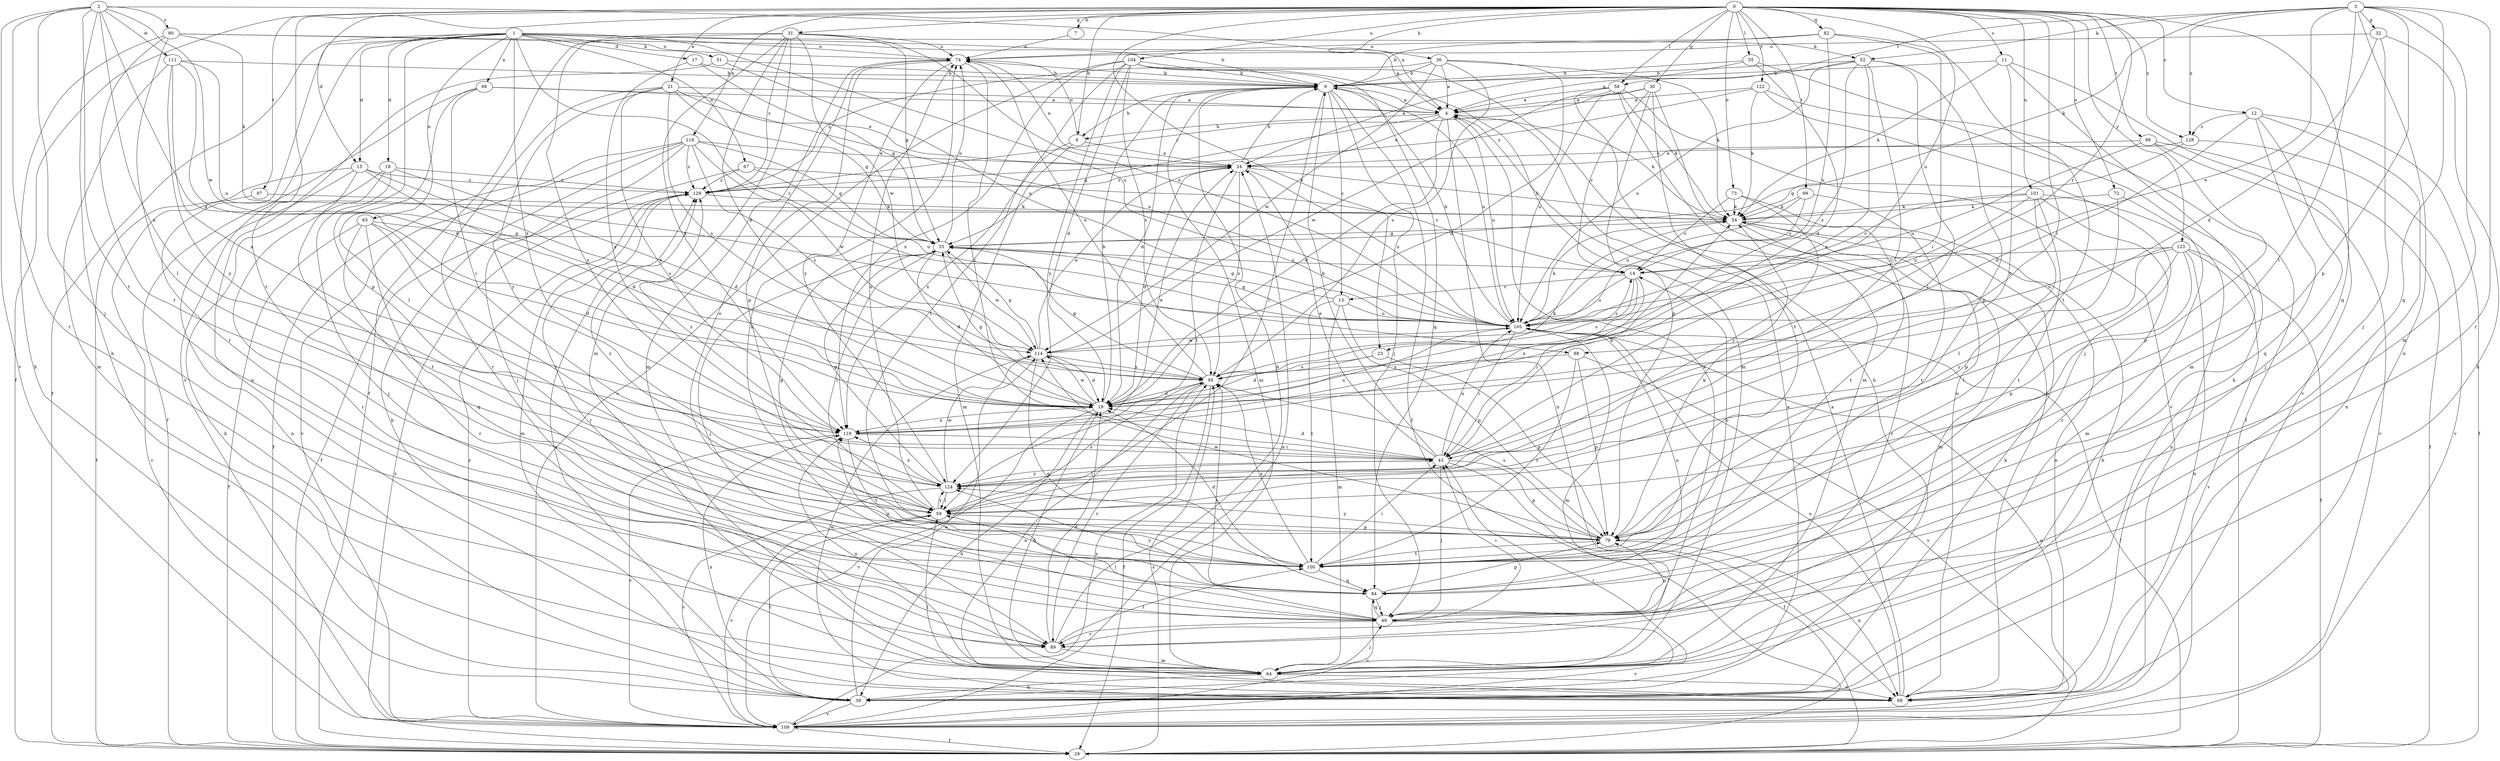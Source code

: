 strict digraph  {
0;
1;
2;
3;
4;
7;
8;
9;
11;
12;
13;
14;
15;
17;
18;
19;
21;
23;
24;
29;
30;
31;
32;
33;
36;
39;
43;
49;
51;
52;
54;
55;
58;
59;
64;
65;
66;
67;
68;
72;
73;
74;
79;
82;
84;
88;
89;
90;
95;
97;
98;
99;
100;
101;
104;
105;
109;
111;
114;
118;
119;
122;
123;
124;
128;
129;
0 -> 7  [label=b];
0 -> 8  [label=b];
0 -> 11  [label=c];
0 -> 12  [label=c];
0 -> 15  [label=d];
0 -> 21  [label=e];
0 -> 23  [label=e];
0 -> 29  [label=f];
0 -> 30  [label=g];
0 -> 31  [label=g];
0 -> 36  [label=h];
0 -> 43  [label=i];
0 -> 55  [label=l];
0 -> 58  [label=l];
0 -> 72  [label=o];
0 -> 73  [label=o];
0 -> 82  [label=q];
0 -> 84  [label=q];
0 -> 88  [label=r];
0 -> 97  [label=t];
0 -> 98  [label=t];
0 -> 99  [label=t];
0 -> 100  [label=t];
0 -> 101  [label=u];
0 -> 104  [label=u];
0 -> 105  [label=u];
0 -> 118  [label=x];
0 -> 122  [label=y];
0 -> 123  [label=y];
0 -> 128  [label=z];
1 -> 4  [label=a];
1 -> 15  [label=d];
1 -> 17  [label=d];
1 -> 18  [label=d];
1 -> 29  [label=f];
1 -> 51  [label=k];
1 -> 52  [label=k];
1 -> 65  [label=n];
1 -> 66  [label=n];
1 -> 67  [label=n];
1 -> 74  [label=o];
1 -> 79  [label=p];
1 -> 88  [label=r];
1 -> 89  [label=r];
1 -> 105  [label=u];
1 -> 109  [label=v];
1 -> 119  [label=x];
2 -> 4  [label=a];
2 -> 19  [label=d];
2 -> 39  [label=h];
2 -> 49  [label=j];
2 -> 89  [label=r];
2 -> 90  [label=s];
2 -> 100  [label=t];
2 -> 109  [label=v];
2 -> 111  [label=w];
2 -> 114  [label=w];
2 -> 119  [label=x];
3 -> 23  [label=e];
3 -> 32  [label=g];
3 -> 52  [label=k];
3 -> 54  [label=k];
3 -> 58  [label=l];
3 -> 59  [label=l];
3 -> 64  [label=m];
3 -> 68  [label=n];
3 -> 79  [label=p];
3 -> 84  [label=q];
3 -> 89  [label=r];
3 -> 128  [label=z];
4 -> 8  [label=b];
4 -> 19  [label=d];
4 -> 24  [label=e];
4 -> 33  [label=g];
4 -> 54  [label=k];
4 -> 68  [label=n];
4 -> 105  [label=u];
7 -> 74  [label=o];
8 -> 24  [label=e];
8 -> 64  [label=m];
8 -> 74  [label=o];
8 -> 119  [label=x];
9 -> 4  [label=a];
9 -> 8  [label=b];
9 -> 13  [label=c];
9 -> 19  [label=d];
9 -> 29  [label=f];
9 -> 49  [label=j];
9 -> 59  [label=l];
9 -> 64  [label=m];
9 -> 105  [label=u];
11 -> 9  [label=b];
11 -> 54  [label=k];
11 -> 64  [label=m];
11 -> 109  [label=v];
11 -> 124  [label=y];
12 -> 19  [label=d];
12 -> 29  [label=f];
12 -> 49  [label=j];
12 -> 68  [label=n];
12 -> 84  [label=q];
12 -> 128  [label=z];
13 -> 33  [label=g];
13 -> 64  [label=m];
13 -> 79  [label=p];
13 -> 100  [label=t];
13 -> 105  [label=u];
14 -> 13  [label=c];
14 -> 43  [label=i];
14 -> 95  [label=s];
14 -> 105  [label=u];
14 -> 119  [label=x];
15 -> 19  [label=d];
15 -> 29  [label=f];
15 -> 68  [label=n];
15 -> 95  [label=s];
15 -> 100  [label=t];
15 -> 129  [label=z];
17 -> 9  [label=b];
17 -> 33  [label=g];
17 -> 119  [label=x];
18 -> 19  [label=d];
18 -> 39  [label=h];
18 -> 49  [label=j];
18 -> 89  [label=r];
18 -> 129  [label=z];
19 -> 9  [label=b];
19 -> 33  [label=g];
19 -> 39  [label=h];
19 -> 54  [label=k];
19 -> 109  [label=v];
19 -> 114  [label=w];
19 -> 119  [label=x];
21 -> 4  [label=a];
21 -> 33  [label=g];
21 -> 89  [label=r];
21 -> 95  [label=s];
21 -> 105  [label=u];
21 -> 119  [label=x];
21 -> 124  [label=y];
23 -> 19  [label=d];
23 -> 79  [label=p];
23 -> 95  [label=s];
24 -> 9  [label=b];
24 -> 19  [label=d];
24 -> 54  [label=k];
24 -> 59  [label=l];
24 -> 95  [label=s];
24 -> 105  [label=u];
24 -> 129  [label=z];
29 -> 95  [label=s];
29 -> 105  [label=u];
29 -> 129  [label=z];
30 -> 4  [label=a];
30 -> 14  [label=c];
30 -> 68  [label=n];
30 -> 79  [label=p];
30 -> 100  [label=t];
30 -> 105  [label=u];
30 -> 129  [label=z];
31 -> 19  [label=d];
31 -> 29  [label=f];
31 -> 33  [label=g];
31 -> 64  [label=m];
31 -> 74  [label=o];
31 -> 105  [label=u];
31 -> 114  [label=w];
31 -> 119  [label=x];
31 -> 124  [label=y];
31 -> 129  [label=z];
32 -> 19  [label=d];
32 -> 39  [label=h];
32 -> 49  [label=j];
32 -> 74  [label=o];
33 -> 14  [label=c];
33 -> 19  [label=d];
33 -> 49  [label=j];
33 -> 59  [label=l];
33 -> 74  [label=o];
33 -> 114  [label=w];
36 -> 4  [label=a];
36 -> 9  [label=b];
36 -> 19  [label=d];
36 -> 54  [label=k];
36 -> 95  [label=s];
36 -> 114  [label=w];
36 -> 129  [label=z];
39 -> 4  [label=a];
39 -> 43  [label=i];
39 -> 54  [label=k];
39 -> 59  [label=l];
39 -> 109  [label=v];
39 -> 114  [label=w];
39 -> 129  [label=z];
43 -> 9  [label=b];
43 -> 19  [label=d];
43 -> 24  [label=e];
43 -> 29  [label=f];
43 -> 49  [label=j];
43 -> 54  [label=k];
43 -> 79  [label=p];
43 -> 105  [label=u];
43 -> 124  [label=y];
43 -> 129  [label=z];
49 -> 4  [label=a];
49 -> 43  [label=i];
49 -> 59  [label=l];
49 -> 79  [label=p];
49 -> 84  [label=q];
49 -> 89  [label=r];
49 -> 95  [label=s];
49 -> 109  [label=v];
51 -> 9  [label=b];
51 -> 68  [label=n];
51 -> 105  [label=u];
52 -> 4  [label=a];
52 -> 9  [label=b];
52 -> 43  [label=i];
52 -> 59  [label=l];
52 -> 79  [label=p];
52 -> 95  [label=s];
52 -> 105  [label=u];
52 -> 119  [label=x];
54 -> 33  [label=g];
54 -> 39  [label=h];
54 -> 64  [label=m];
54 -> 68  [label=n];
54 -> 89  [label=r];
55 -> 9  [label=b];
55 -> 19  [label=d];
55 -> 24  [label=e];
55 -> 39  [label=h];
58 -> 4  [label=a];
58 -> 54  [label=k];
58 -> 64  [label=m];
58 -> 68  [label=n];
58 -> 109  [label=v];
58 -> 114  [label=w];
59 -> 33  [label=g];
59 -> 74  [label=o];
59 -> 79  [label=p];
59 -> 95  [label=s];
59 -> 109  [label=v];
59 -> 124  [label=y];
59 -> 129  [label=z];
64 -> 19  [label=d];
64 -> 39  [label=h];
64 -> 49  [label=j];
64 -> 68  [label=n];
64 -> 119  [label=x];
65 -> 19  [label=d];
65 -> 29  [label=f];
65 -> 33  [label=g];
65 -> 59  [label=l];
65 -> 84  [label=q];
65 -> 89  [label=r];
66 -> 4  [label=a];
66 -> 24  [label=e];
66 -> 29  [label=f];
66 -> 43  [label=i];
66 -> 59  [label=l];
67 -> 14  [label=c];
67 -> 29  [label=f];
67 -> 105  [label=u];
67 -> 129  [label=z];
68 -> 4  [label=a];
68 -> 59  [label=l];
68 -> 105  [label=u];
68 -> 114  [label=w];
68 -> 119  [label=x];
72 -> 54  [label=k];
72 -> 59  [label=l];
72 -> 64  [label=m];
73 -> 14  [label=c];
73 -> 54  [label=k];
73 -> 100  [label=t];
73 -> 124  [label=y];
74 -> 9  [label=b];
74 -> 24  [label=e];
74 -> 43  [label=i];
74 -> 64  [label=m];
74 -> 79  [label=p];
74 -> 124  [label=y];
79 -> 54  [label=k];
79 -> 68  [label=n];
79 -> 95  [label=s];
79 -> 100  [label=t];
79 -> 114  [label=w];
79 -> 124  [label=y];
82 -> 9  [label=b];
82 -> 43  [label=i];
82 -> 74  [label=o];
82 -> 100  [label=t];
82 -> 105  [label=u];
84 -> 49  [label=j];
84 -> 74  [label=o];
84 -> 79  [label=p];
84 -> 105  [label=u];
84 -> 109  [label=v];
84 -> 119  [label=x];
84 -> 124  [label=y];
88 -> 79  [label=p];
88 -> 95  [label=s];
88 -> 100  [label=t];
88 -> 109  [label=v];
89 -> 9  [label=b];
89 -> 19  [label=d];
89 -> 64  [label=m];
89 -> 100  [label=t];
90 -> 9  [label=b];
90 -> 39  [label=h];
90 -> 54  [label=k];
90 -> 59  [label=l];
90 -> 74  [label=o];
90 -> 100  [label=t];
95 -> 19  [label=d];
95 -> 29  [label=f];
95 -> 33  [label=g];
95 -> 68  [label=n];
95 -> 74  [label=o];
95 -> 89  [label=r];
97 -> 54  [label=k];
97 -> 109  [label=v];
98 -> 24  [label=e];
98 -> 29  [label=f];
98 -> 79  [label=p];
98 -> 105  [label=u];
98 -> 109  [label=v];
99 -> 14  [label=c];
99 -> 54  [label=k];
99 -> 100  [label=t];
99 -> 105  [label=u];
100 -> 14  [label=c];
100 -> 19  [label=d];
100 -> 43  [label=i];
100 -> 74  [label=o];
100 -> 84  [label=q];
100 -> 95  [label=s];
101 -> 14  [label=c];
101 -> 54  [label=k];
101 -> 68  [label=n];
101 -> 79  [label=p];
101 -> 89  [label=r];
101 -> 100  [label=t];
101 -> 105  [label=u];
104 -> 9  [label=b];
104 -> 19  [label=d];
104 -> 39  [label=h];
104 -> 64  [label=m];
104 -> 84  [label=q];
104 -> 95  [label=s];
104 -> 100  [label=t];
104 -> 109  [label=v];
104 -> 119  [label=x];
104 -> 124  [label=y];
105 -> 9  [label=b];
105 -> 29  [label=f];
105 -> 33  [label=g];
105 -> 43  [label=i];
105 -> 54  [label=k];
105 -> 64  [label=m];
105 -> 114  [label=w];
109 -> 24  [label=e];
109 -> 29  [label=f];
109 -> 95  [label=s];
109 -> 129  [label=z];
111 -> 9  [label=b];
111 -> 19  [label=d];
111 -> 64  [label=m];
111 -> 105  [label=u];
111 -> 119  [label=x];
111 -> 124  [label=y];
114 -> 14  [label=c];
114 -> 19  [label=d];
114 -> 24  [label=e];
114 -> 33  [label=g];
114 -> 84  [label=q];
114 -> 95  [label=s];
118 -> 24  [label=e];
118 -> 29  [label=f];
118 -> 33  [label=g];
118 -> 39  [label=h];
118 -> 49  [label=j];
118 -> 95  [label=s];
118 -> 109  [label=v];
118 -> 114  [label=w];
118 -> 129  [label=z];
119 -> 24  [label=e];
119 -> 43  [label=i];
119 -> 100  [label=t];
119 -> 105  [label=u];
119 -> 109  [label=v];
122 -> 4  [label=a];
122 -> 29  [label=f];
122 -> 49  [label=j];
122 -> 54  [label=k];
122 -> 129  [label=z];
123 -> 14  [label=c];
123 -> 29  [label=f];
123 -> 59  [label=l];
123 -> 68  [label=n];
123 -> 79  [label=p];
123 -> 105  [label=u];
123 -> 109  [label=v];
123 -> 124  [label=y];
124 -> 33  [label=g];
124 -> 43  [label=i];
124 -> 59  [label=l];
124 -> 109  [label=v];
124 -> 114  [label=w];
124 -> 119  [label=x];
128 -> 24  [label=e];
128 -> 33  [label=g];
128 -> 109  [label=v];
129 -> 54  [label=k];
129 -> 64  [label=m];
129 -> 89  [label=r];
}
